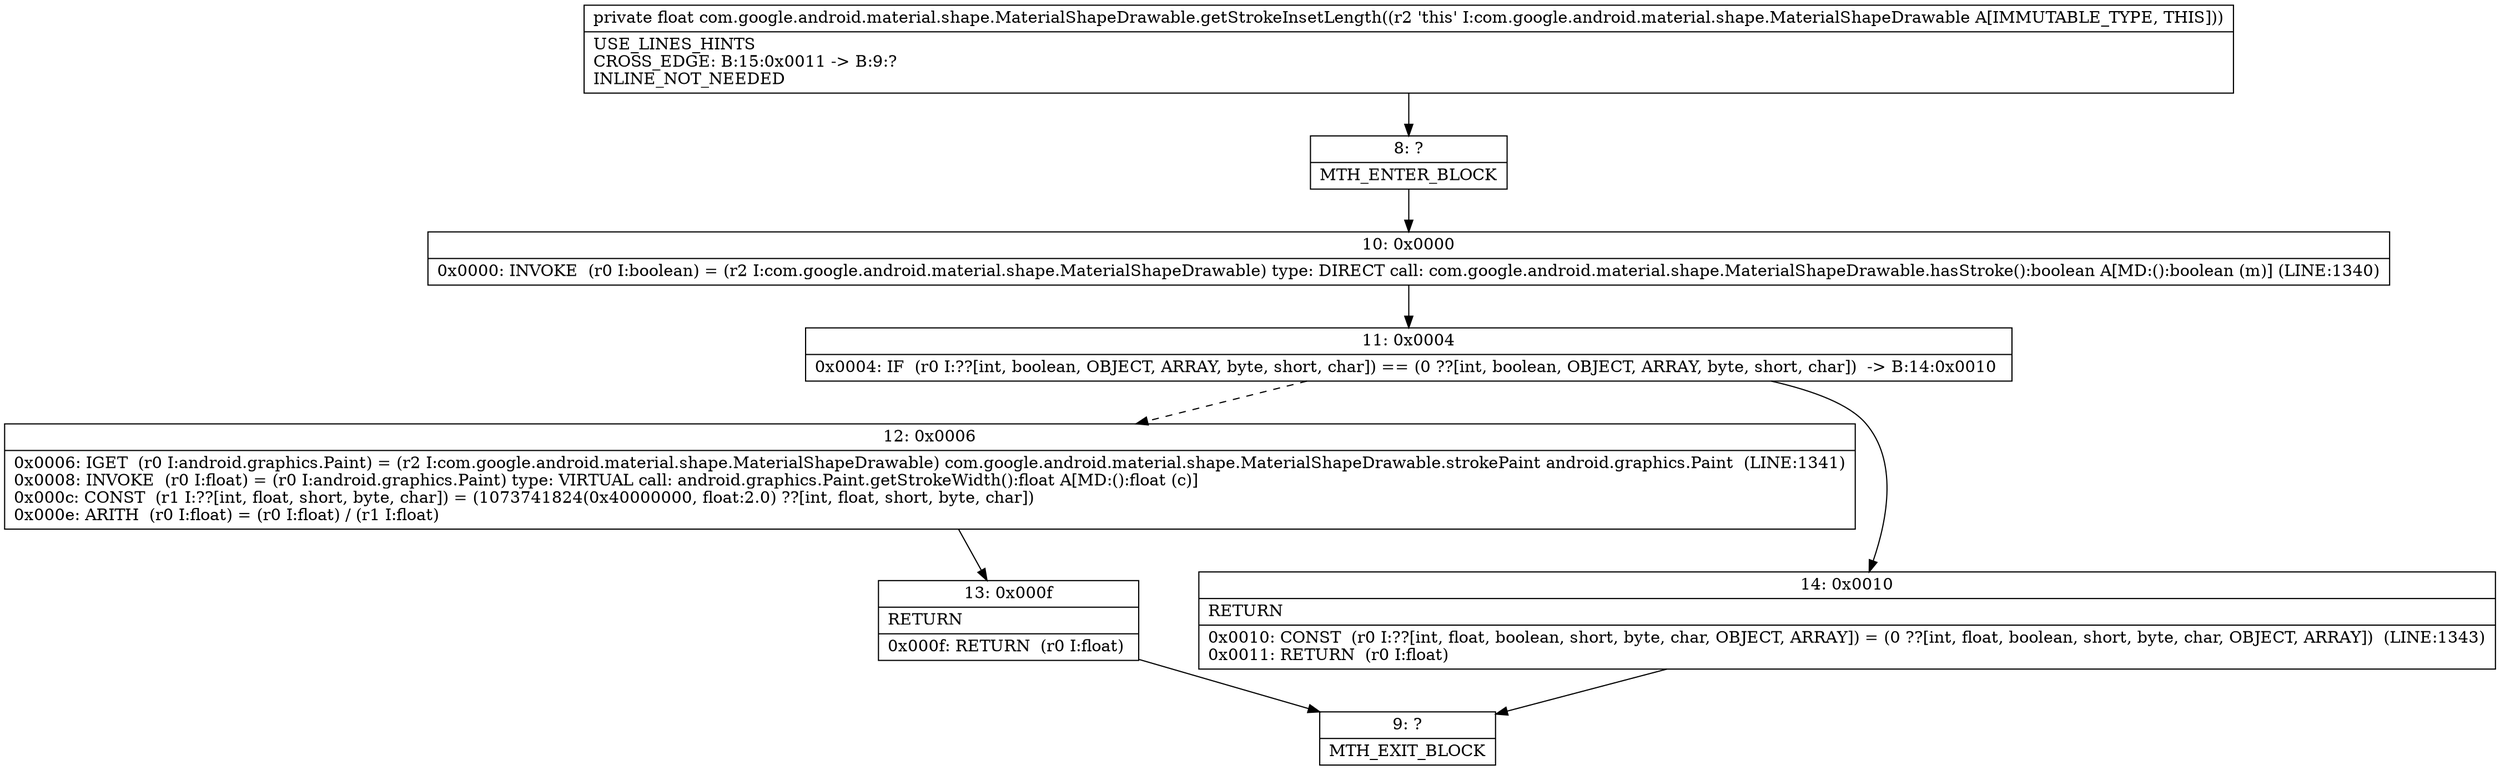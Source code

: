 digraph "CFG forcom.google.android.material.shape.MaterialShapeDrawable.getStrokeInsetLength()F" {
Node_8 [shape=record,label="{8\:\ ?|MTH_ENTER_BLOCK\l}"];
Node_10 [shape=record,label="{10\:\ 0x0000|0x0000: INVOKE  (r0 I:boolean) = (r2 I:com.google.android.material.shape.MaterialShapeDrawable) type: DIRECT call: com.google.android.material.shape.MaterialShapeDrawable.hasStroke():boolean A[MD:():boolean (m)] (LINE:1340)\l}"];
Node_11 [shape=record,label="{11\:\ 0x0004|0x0004: IF  (r0 I:??[int, boolean, OBJECT, ARRAY, byte, short, char]) == (0 ??[int, boolean, OBJECT, ARRAY, byte, short, char])  \-\> B:14:0x0010 \l}"];
Node_12 [shape=record,label="{12\:\ 0x0006|0x0006: IGET  (r0 I:android.graphics.Paint) = (r2 I:com.google.android.material.shape.MaterialShapeDrawable) com.google.android.material.shape.MaterialShapeDrawable.strokePaint android.graphics.Paint  (LINE:1341)\l0x0008: INVOKE  (r0 I:float) = (r0 I:android.graphics.Paint) type: VIRTUAL call: android.graphics.Paint.getStrokeWidth():float A[MD:():float (c)]\l0x000c: CONST  (r1 I:??[int, float, short, byte, char]) = (1073741824(0x40000000, float:2.0) ??[int, float, short, byte, char]) \l0x000e: ARITH  (r0 I:float) = (r0 I:float) \/ (r1 I:float) \l}"];
Node_13 [shape=record,label="{13\:\ 0x000f|RETURN\l|0x000f: RETURN  (r0 I:float) \l}"];
Node_9 [shape=record,label="{9\:\ ?|MTH_EXIT_BLOCK\l}"];
Node_14 [shape=record,label="{14\:\ 0x0010|RETURN\l|0x0010: CONST  (r0 I:??[int, float, boolean, short, byte, char, OBJECT, ARRAY]) = (0 ??[int, float, boolean, short, byte, char, OBJECT, ARRAY])  (LINE:1343)\l0x0011: RETURN  (r0 I:float) \l}"];
MethodNode[shape=record,label="{private float com.google.android.material.shape.MaterialShapeDrawable.getStrokeInsetLength((r2 'this' I:com.google.android.material.shape.MaterialShapeDrawable A[IMMUTABLE_TYPE, THIS]))  | USE_LINES_HINTS\lCROSS_EDGE: B:15:0x0011 \-\> B:9:?\lINLINE_NOT_NEEDED\l}"];
MethodNode -> Node_8;Node_8 -> Node_10;
Node_10 -> Node_11;
Node_11 -> Node_12[style=dashed];
Node_11 -> Node_14;
Node_12 -> Node_13;
Node_13 -> Node_9;
Node_14 -> Node_9;
}

